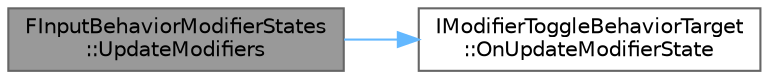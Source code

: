 digraph "FInputBehaviorModifierStates::UpdateModifiers"
{
 // INTERACTIVE_SVG=YES
 // LATEX_PDF_SIZE
  bgcolor="transparent";
  edge [fontname=Helvetica,fontsize=10,labelfontname=Helvetica,labelfontsize=10];
  node [fontname=Helvetica,fontsize=10,shape=box,height=0.2,width=0.4];
  rankdir="LR";
  Node1 [id="Node000001",label="FInputBehaviorModifierStates\l::UpdateModifiers",height=0.2,width=0.4,color="gray40", fillcolor="grey60", style="filled", fontcolor="black",tooltip="Look up the current state of each registered modifier and pass to the target."];
  Node1 -> Node2 [id="edge1_Node000001_Node000002",color="steelblue1",style="solid",tooltip=" "];
  Node2 [id="Node000002",label="IModifierToggleBehaviorTarget\l::OnUpdateModifierState",height=0.2,width=0.4,color="grey40", fillcolor="white", style="filled",URL="$d8/d68/classIModifierToggleBehaviorTarget.html#a13f783c8ed2013dc49e93b12e2234614",tooltip="Notify target of current modifier state."];
}
